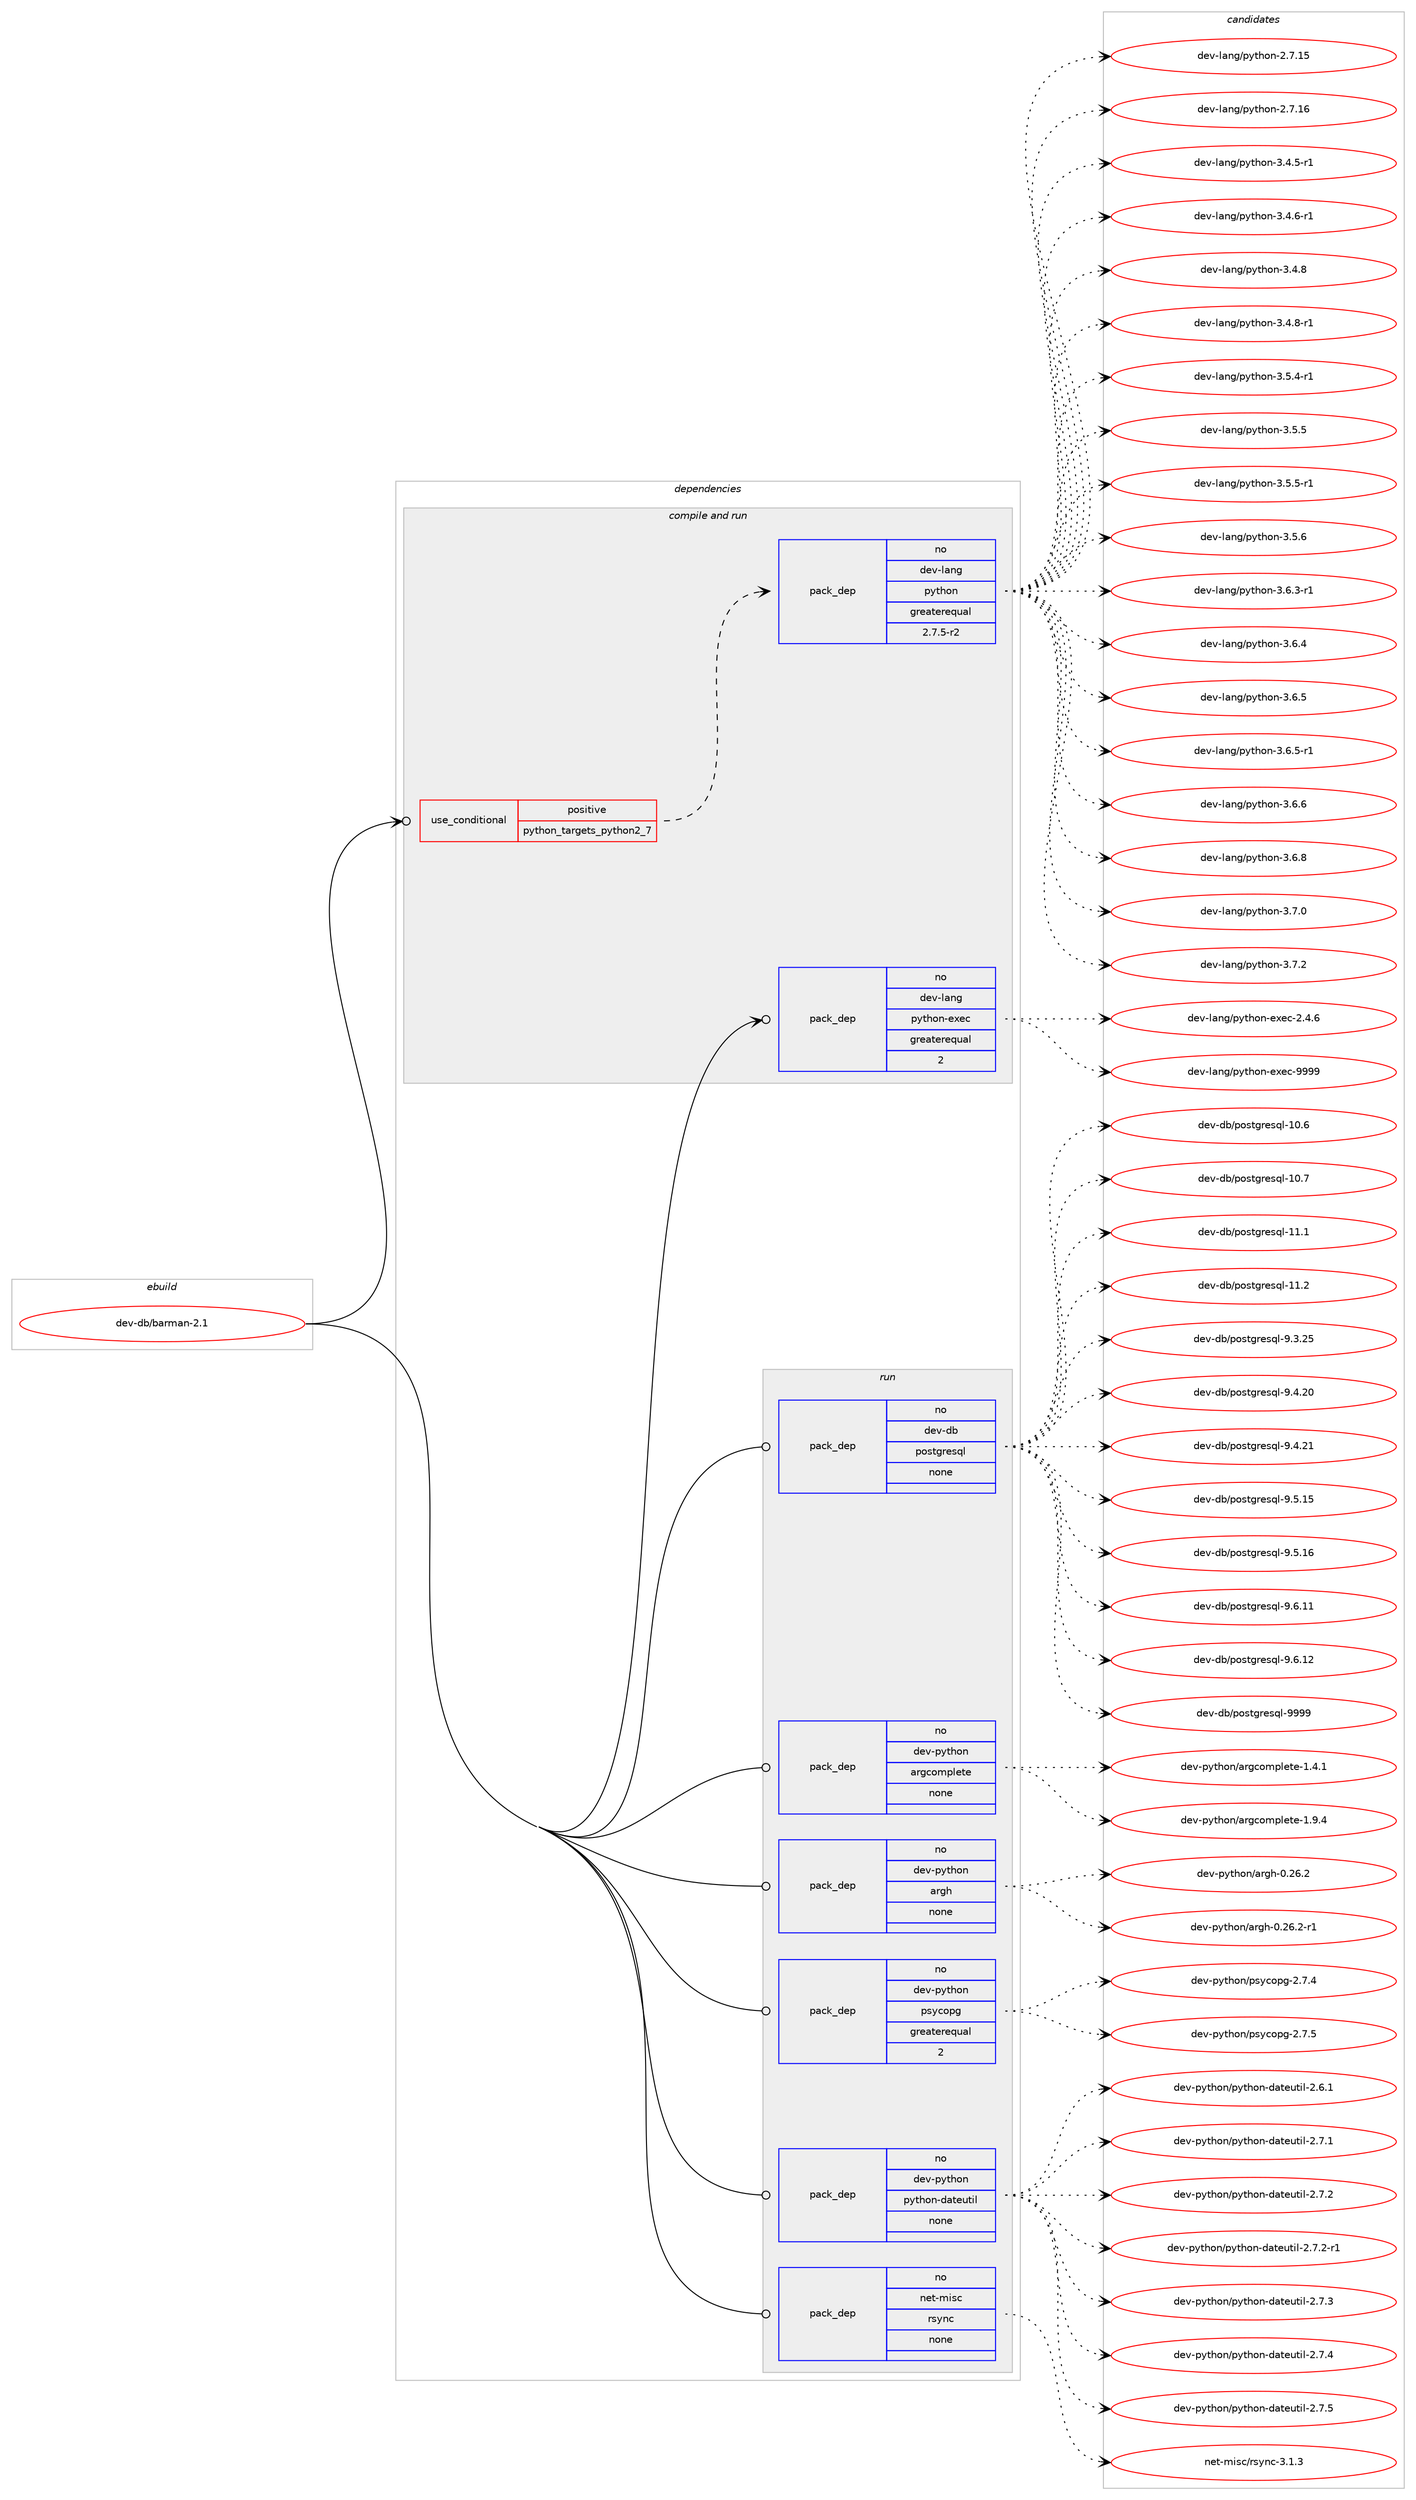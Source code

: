 digraph prolog {

# *************
# Graph options
# *************

newrank=true;
concentrate=true;
compound=true;
graph [rankdir=LR,fontname=Helvetica,fontsize=10,ranksep=1.5];#, ranksep=2.5, nodesep=0.2];
edge  [arrowhead=vee];
node  [fontname=Helvetica,fontsize=10];

# **********
# The ebuild
# **********

subgraph cluster_leftcol {
color=gray;
rank=same;
label=<<i>ebuild</i>>;
id [label="dev-db/barman-2.1", color=red, width=4, href="../dev-db/barman-2.1.svg"];
}

# ****************
# The dependencies
# ****************

subgraph cluster_midcol {
color=gray;
label=<<i>dependencies</i>>;
subgraph cluster_compile {
fillcolor="#eeeeee";
style=filled;
label=<<i>compile</i>>;
}
subgraph cluster_compileandrun {
fillcolor="#eeeeee";
style=filled;
label=<<i>compile and run</i>>;
subgraph cond356607 {
dependency1317757 [label=<<TABLE BORDER="0" CELLBORDER="1" CELLSPACING="0" CELLPADDING="4"><TR><TD ROWSPAN="3" CELLPADDING="10">use_conditional</TD></TR><TR><TD>positive</TD></TR><TR><TD>python_targets_python2_7</TD></TR></TABLE>>, shape=none, color=red];
subgraph pack940263 {
dependency1317758 [label=<<TABLE BORDER="0" CELLBORDER="1" CELLSPACING="0" CELLPADDING="4" WIDTH="220"><TR><TD ROWSPAN="6" CELLPADDING="30">pack_dep</TD></TR><TR><TD WIDTH="110">no</TD></TR><TR><TD>dev-lang</TD></TR><TR><TD>python</TD></TR><TR><TD>greaterequal</TD></TR><TR><TD>2.7.5-r2</TD></TR></TABLE>>, shape=none, color=blue];
}
dependency1317757:e -> dependency1317758:w [weight=20,style="dashed",arrowhead="vee"];
}
id:e -> dependency1317757:w [weight=20,style="solid",arrowhead="odotvee"];
subgraph pack940264 {
dependency1317759 [label=<<TABLE BORDER="0" CELLBORDER="1" CELLSPACING="0" CELLPADDING="4" WIDTH="220"><TR><TD ROWSPAN="6" CELLPADDING="30">pack_dep</TD></TR><TR><TD WIDTH="110">no</TD></TR><TR><TD>dev-lang</TD></TR><TR><TD>python-exec</TD></TR><TR><TD>greaterequal</TD></TR><TR><TD>2</TD></TR></TABLE>>, shape=none, color=blue];
}
id:e -> dependency1317759:w [weight=20,style="solid",arrowhead="odotvee"];
}
subgraph cluster_run {
fillcolor="#eeeeee";
style=filled;
label=<<i>run</i>>;
subgraph pack940265 {
dependency1317760 [label=<<TABLE BORDER="0" CELLBORDER="1" CELLSPACING="0" CELLPADDING="4" WIDTH="220"><TR><TD ROWSPAN="6" CELLPADDING="30">pack_dep</TD></TR><TR><TD WIDTH="110">no</TD></TR><TR><TD>dev-db</TD></TR><TR><TD>postgresql</TD></TR><TR><TD>none</TD></TR><TR><TD></TD></TR></TABLE>>, shape=none, color=blue];
}
id:e -> dependency1317760:w [weight=20,style="solid",arrowhead="odot"];
subgraph pack940266 {
dependency1317761 [label=<<TABLE BORDER="0" CELLBORDER="1" CELLSPACING="0" CELLPADDING="4" WIDTH="220"><TR><TD ROWSPAN="6" CELLPADDING="30">pack_dep</TD></TR><TR><TD WIDTH="110">no</TD></TR><TR><TD>dev-python</TD></TR><TR><TD>argcomplete</TD></TR><TR><TD>none</TD></TR><TR><TD></TD></TR></TABLE>>, shape=none, color=blue];
}
id:e -> dependency1317761:w [weight=20,style="solid",arrowhead="odot"];
subgraph pack940267 {
dependency1317762 [label=<<TABLE BORDER="0" CELLBORDER="1" CELLSPACING="0" CELLPADDING="4" WIDTH="220"><TR><TD ROWSPAN="6" CELLPADDING="30">pack_dep</TD></TR><TR><TD WIDTH="110">no</TD></TR><TR><TD>dev-python</TD></TR><TR><TD>argh</TD></TR><TR><TD>none</TD></TR><TR><TD></TD></TR></TABLE>>, shape=none, color=blue];
}
id:e -> dependency1317762:w [weight=20,style="solid",arrowhead="odot"];
subgraph pack940268 {
dependency1317763 [label=<<TABLE BORDER="0" CELLBORDER="1" CELLSPACING="0" CELLPADDING="4" WIDTH="220"><TR><TD ROWSPAN="6" CELLPADDING="30">pack_dep</TD></TR><TR><TD WIDTH="110">no</TD></TR><TR><TD>dev-python</TD></TR><TR><TD>psycopg</TD></TR><TR><TD>greaterequal</TD></TR><TR><TD>2</TD></TR></TABLE>>, shape=none, color=blue];
}
id:e -> dependency1317763:w [weight=20,style="solid",arrowhead="odot"];
subgraph pack940269 {
dependency1317764 [label=<<TABLE BORDER="0" CELLBORDER="1" CELLSPACING="0" CELLPADDING="4" WIDTH="220"><TR><TD ROWSPAN="6" CELLPADDING="30">pack_dep</TD></TR><TR><TD WIDTH="110">no</TD></TR><TR><TD>dev-python</TD></TR><TR><TD>python-dateutil</TD></TR><TR><TD>none</TD></TR><TR><TD></TD></TR></TABLE>>, shape=none, color=blue];
}
id:e -> dependency1317764:w [weight=20,style="solid",arrowhead="odot"];
subgraph pack940270 {
dependency1317765 [label=<<TABLE BORDER="0" CELLBORDER="1" CELLSPACING="0" CELLPADDING="4" WIDTH="220"><TR><TD ROWSPAN="6" CELLPADDING="30">pack_dep</TD></TR><TR><TD WIDTH="110">no</TD></TR><TR><TD>net-misc</TD></TR><TR><TD>rsync</TD></TR><TR><TD>none</TD></TR><TR><TD></TD></TR></TABLE>>, shape=none, color=blue];
}
id:e -> dependency1317765:w [weight=20,style="solid",arrowhead="odot"];
}
}

# **************
# The candidates
# **************

subgraph cluster_choices {
rank=same;
color=gray;
label=<<i>candidates</i>>;

subgraph choice940263 {
color=black;
nodesep=1;
choice10010111845108971101034711212111610411111045504655464953 [label="dev-lang/python-2.7.15", color=red, width=4,href="../dev-lang/python-2.7.15.svg"];
choice10010111845108971101034711212111610411111045504655464954 [label="dev-lang/python-2.7.16", color=red, width=4,href="../dev-lang/python-2.7.16.svg"];
choice1001011184510897110103471121211161041111104551465246534511449 [label="dev-lang/python-3.4.5-r1", color=red, width=4,href="../dev-lang/python-3.4.5-r1.svg"];
choice1001011184510897110103471121211161041111104551465246544511449 [label="dev-lang/python-3.4.6-r1", color=red, width=4,href="../dev-lang/python-3.4.6-r1.svg"];
choice100101118451089711010347112121116104111110455146524656 [label="dev-lang/python-3.4.8", color=red, width=4,href="../dev-lang/python-3.4.8.svg"];
choice1001011184510897110103471121211161041111104551465246564511449 [label="dev-lang/python-3.4.8-r1", color=red, width=4,href="../dev-lang/python-3.4.8-r1.svg"];
choice1001011184510897110103471121211161041111104551465346524511449 [label="dev-lang/python-3.5.4-r1", color=red, width=4,href="../dev-lang/python-3.5.4-r1.svg"];
choice100101118451089711010347112121116104111110455146534653 [label="dev-lang/python-3.5.5", color=red, width=4,href="../dev-lang/python-3.5.5.svg"];
choice1001011184510897110103471121211161041111104551465346534511449 [label="dev-lang/python-3.5.5-r1", color=red, width=4,href="../dev-lang/python-3.5.5-r1.svg"];
choice100101118451089711010347112121116104111110455146534654 [label="dev-lang/python-3.5.6", color=red, width=4,href="../dev-lang/python-3.5.6.svg"];
choice1001011184510897110103471121211161041111104551465446514511449 [label="dev-lang/python-3.6.3-r1", color=red, width=4,href="../dev-lang/python-3.6.3-r1.svg"];
choice100101118451089711010347112121116104111110455146544652 [label="dev-lang/python-3.6.4", color=red, width=4,href="../dev-lang/python-3.6.4.svg"];
choice100101118451089711010347112121116104111110455146544653 [label="dev-lang/python-3.6.5", color=red, width=4,href="../dev-lang/python-3.6.5.svg"];
choice1001011184510897110103471121211161041111104551465446534511449 [label="dev-lang/python-3.6.5-r1", color=red, width=4,href="../dev-lang/python-3.6.5-r1.svg"];
choice100101118451089711010347112121116104111110455146544654 [label="dev-lang/python-3.6.6", color=red, width=4,href="../dev-lang/python-3.6.6.svg"];
choice100101118451089711010347112121116104111110455146544656 [label="dev-lang/python-3.6.8", color=red, width=4,href="../dev-lang/python-3.6.8.svg"];
choice100101118451089711010347112121116104111110455146554648 [label="dev-lang/python-3.7.0", color=red, width=4,href="../dev-lang/python-3.7.0.svg"];
choice100101118451089711010347112121116104111110455146554650 [label="dev-lang/python-3.7.2", color=red, width=4,href="../dev-lang/python-3.7.2.svg"];
dependency1317758:e -> choice10010111845108971101034711212111610411111045504655464953:w [style=dotted,weight="100"];
dependency1317758:e -> choice10010111845108971101034711212111610411111045504655464954:w [style=dotted,weight="100"];
dependency1317758:e -> choice1001011184510897110103471121211161041111104551465246534511449:w [style=dotted,weight="100"];
dependency1317758:e -> choice1001011184510897110103471121211161041111104551465246544511449:w [style=dotted,weight="100"];
dependency1317758:e -> choice100101118451089711010347112121116104111110455146524656:w [style=dotted,weight="100"];
dependency1317758:e -> choice1001011184510897110103471121211161041111104551465246564511449:w [style=dotted,weight="100"];
dependency1317758:e -> choice1001011184510897110103471121211161041111104551465346524511449:w [style=dotted,weight="100"];
dependency1317758:e -> choice100101118451089711010347112121116104111110455146534653:w [style=dotted,weight="100"];
dependency1317758:e -> choice1001011184510897110103471121211161041111104551465346534511449:w [style=dotted,weight="100"];
dependency1317758:e -> choice100101118451089711010347112121116104111110455146534654:w [style=dotted,weight="100"];
dependency1317758:e -> choice1001011184510897110103471121211161041111104551465446514511449:w [style=dotted,weight="100"];
dependency1317758:e -> choice100101118451089711010347112121116104111110455146544652:w [style=dotted,weight="100"];
dependency1317758:e -> choice100101118451089711010347112121116104111110455146544653:w [style=dotted,weight="100"];
dependency1317758:e -> choice1001011184510897110103471121211161041111104551465446534511449:w [style=dotted,weight="100"];
dependency1317758:e -> choice100101118451089711010347112121116104111110455146544654:w [style=dotted,weight="100"];
dependency1317758:e -> choice100101118451089711010347112121116104111110455146544656:w [style=dotted,weight="100"];
dependency1317758:e -> choice100101118451089711010347112121116104111110455146554648:w [style=dotted,weight="100"];
dependency1317758:e -> choice100101118451089711010347112121116104111110455146554650:w [style=dotted,weight="100"];
}
subgraph choice940264 {
color=black;
nodesep=1;
choice1001011184510897110103471121211161041111104510112010199455046524654 [label="dev-lang/python-exec-2.4.6", color=red, width=4,href="../dev-lang/python-exec-2.4.6.svg"];
choice10010111845108971101034711212111610411111045101120101994557575757 [label="dev-lang/python-exec-9999", color=red, width=4,href="../dev-lang/python-exec-9999.svg"];
dependency1317759:e -> choice1001011184510897110103471121211161041111104510112010199455046524654:w [style=dotted,weight="100"];
dependency1317759:e -> choice10010111845108971101034711212111610411111045101120101994557575757:w [style=dotted,weight="100"];
}
subgraph choice940265 {
color=black;
nodesep=1;
choice1001011184510098471121111151161031141011151131084549484654 [label="dev-db/postgresql-10.6", color=red, width=4,href="../dev-db/postgresql-10.6.svg"];
choice1001011184510098471121111151161031141011151131084549484655 [label="dev-db/postgresql-10.7", color=red, width=4,href="../dev-db/postgresql-10.7.svg"];
choice1001011184510098471121111151161031141011151131084549494649 [label="dev-db/postgresql-11.1", color=red, width=4,href="../dev-db/postgresql-11.1.svg"];
choice1001011184510098471121111151161031141011151131084549494650 [label="dev-db/postgresql-11.2", color=red, width=4,href="../dev-db/postgresql-11.2.svg"];
choice10010111845100984711211111511610311410111511310845574651465053 [label="dev-db/postgresql-9.3.25", color=red, width=4,href="../dev-db/postgresql-9.3.25.svg"];
choice10010111845100984711211111511610311410111511310845574652465048 [label="dev-db/postgresql-9.4.20", color=red, width=4,href="../dev-db/postgresql-9.4.20.svg"];
choice10010111845100984711211111511610311410111511310845574652465049 [label="dev-db/postgresql-9.4.21", color=red, width=4,href="../dev-db/postgresql-9.4.21.svg"];
choice10010111845100984711211111511610311410111511310845574653464953 [label="dev-db/postgresql-9.5.15", color=red, width=4,href="../dev-db/postgresql-9.5.15.svg"];
choice10010111845100984711211111511610311410111511310845574653464954 [label="dev-db/postgresql-9.5.16", color=red, width=4,href="../dev-db/postgresql-9.5.16.svg"];
choice10010111845100984711211111511610311410111511310845574654464949 [label="dev-db/postgresql-9.6.11", color=red, width=4,href="../dev-db/postgresql-9.6.11.svg"];
choice10010111845100984711211111511610311410111511310845574654464950 [label="dev-db/postgresql-9.6.12", color=red, width=4,href="../dev-db/postgresql-9.6.12.svg"];
choice1001011184510098471121111151161031141011151131084557575757 [label="dev-db/postgresql-9999", color=red, width=4,href="../dev-db/postgresql-9999.svg"];
dependency1317760:e -> choice1001011184510098471121111151161031141011151131084549484654:w [style=dotted,weight="100"];
dependency1317760:e -> choice1001011184510098471121111151161031141011151131084549484655:w [style=dotted,weight="100"];
dependency1317760:e -> choice1001011184510098471121111151161031141011151131084549494649:w [style=dotted,weight="100"];
dependency1317760:e -> choice1001011184510098471121111151161031141011151131084549494650:w [style=dotted,weight="100"];
dependency1317760:e -> choice10010111845100984711211111511610311410111511310845574651465053:w [style=dotted,weight="100"];
dependency1317760:e -> choice10010111845100984711211111511610311410111511310845574652465048:w [style=dotted,weight="100"];
dependency1317760:e -> choice10010111845100984711211111511610311410111511310845574652465049:w [style=dotted,weight="100"];
dependency1317760:e -> choice10010111845100984711211111511610311410111511310845574653464953:w [style=dotted,weight="100"];
dependency1317760:e -> choice10010111845100984711211111511610311410111511310845574653464954:w [style=dotted,weight="100"];
dependency1317760:e -> choice10010111845100984711211111511610311410111511310845574654464949:w [style=dotted,weight="100"];
dependency1317760:e -> choice10010111845100984711211111511610311410111511310845574654464950:w [style=dotted,weight="100"];
dependency1317760:e -> choice1001011184510098471121111151161031141011151131084557575757:w [style=dotted,weight="100"];
}
subgraph choice940266 {
color=black;
nodesep=1;
choice10010111845112121116104111110479711410399111109112108101116101454946524649 [label="dev-python/argcomplete-1.4.1", color=red, width=4,href="../dev-python/argcomplete-1.4.1.svg"];
choice10010111845112121116104111110479711410399111109112108101116101454946574652 [label="dev-python/argcomplete-1.9.4", color=red, width=4,href="../dev-python/argcomplete-1.9.4.svg"];
dependency1317761:e -> choice10010111845112121116104111110479711410399111109112108101116101454946524649:w [style=dotted,weight="100"];
dependency1317761:e -> choice10010111845112121116104111110479711410399111109112108101116101454946574652:w [style=dotted,weight="100"];
}
subgraph choice940267 {
color=black;
nodesep=1;
choice10010111845112121116104111110479711410310445484650544650 [label="dev-python/argh-0.26.2", color=red, width=4,href="../dev-python/argh-0.26.2.svg"];
choice100101118451121211161041111104797114103104454846505446504511449 [label="dev-python/argh-0.26.2-r1", color=red, width=4,href="../dev-python/argh-0.26.2-r1.svg"];
dependency1317762:e -> choice10010111845112121116104111110479711410310445484650544650:w [style=dotted,weight="100"];
dependency1317762:e -> choice100101118451121211161041111104797114103104454846505446504511449:w [style=dotted,weight="100"];
}
subgraph choice940268 {
color=black;
nodesep=1;
choice100101118451121211161041111104711211512199111112103455046554652 [label="dev-python/psycopg-2.7.4", color=red, width=4,href="../dev-python/psycopg-2.7.4.svg"];
choice100101118451121211161041111104711211512199111112103455046554653 [label="dev-python/psycopg-2.7.5", color=red, width=4,href="../dev-python/psycopg-2.7.5.svg"];
dependency1317763:e -> choice100101118451121211161041111104711211512199111112103455046554652:w [style=dotted,weight="100"];
dependency1317763:e -> choice100101118451121211161041111104711211512199111112103455046554653:w [style=dotted,weight="100"];
}
subgraph choice940269 {
color=black;
nodesep=1;
choice10010111845112121116104111110471121211161041111104510097116101117116105108455046544649 [label="dev-python/python-dateutil-2.6.1", color=red, width=4,href="../dev-python/python-dateutil-2.6.1.svg"];
choice10010111845112121116104111110471121211161041111104510097116101117116105108455046554649 [label="dev-python/python-dateutil-2.7.1", color=red, width=4,href="../dev-python/python-dateutil-2.7.1.svg"];
choice10010111845112121116104111110471121211161041111104510097116101117116105108455046554650 [label="dev-python/python-dateutil-2.7.2", color=red, width=4,href="../dev-python/python-dateutil-2.7.2.svg"];
choice100101118451121211161041111104711212111610411111045100971161011171161051084550465546504511449 [label="dev-python/python-dateutil-2.7.2-r1", color=red, width=4,href="../dev-python/python-dateutil-2.7.2-r1.svg"];
choice10010111845112121116104111110471121211161041111104510097116101117116105108455046554651 [label="dev-python/python-dateutil-2.7.3", color=red, width=4,href="../dev-python/python-dateutil-2.7.3.svg"];
choice10010111845112121116104111110471121211161041111104510097116101117116105108455046554652 [label="dev-python/python-dateutil-2.7.4", color=red, width=4,href="../dev-python/python-dateutil-2.7.4.svg"];
choice10010111845112121116104111110471121211161041111104510097116101117116105108455046554653 [label="dev-python/python-dateutil-2.7.5", color=red, width=4,href="../dev-python/python-dateutil-2.7.5.svg"];
dependency1317764:e -> choice10010111845112121116104111110471121211161041111104510097116101117116105108455046544649:w [style=dotted,weight="100"];
dependency1317764:e -> choice10010111845112121116104111110471121211161041111104510097116101117116105108455046554649:w [style=dotted,weight="100"];
dependency1317764:e -> choice10010111845112121116104111110471121211161041111104510097116101117116105108455046554650:w [style=dotted,weight="100"];
dependency1317764:e -> choice100101118451121211161041111104711212111610411111045100971161011171161051084550465546504511449:w [style=dotted,weight="100"];
dependency1317764:e -> choice10010111845112121116104111110471121211161041111104510097116101117116105108455046554651:w [style=dotted,weight="100"];
dependency1317764:e -> choice10010111845112121116104111110471121211161041111104510097116101117116105108455046554652:w [style=dotted,weight="100"];
dependency1317764:e -> choice10010111845112121116104111110471121211161041111104510097116101117116105108455046554653:w [style=dotted,weight="100"];
}
subgraph choice940270 {
color=black;
nodesep=1;
choice11010111645109105115994711411512111099455146494651 [label="net-misc/rsync-3.1.3", color=red, width=4,href="../net-misc/rsync-3.1.3.svg"];
dependency1317765:e -> choice11010111645109105115994711411512111099455146494651:w [style=dotted,weight="100"];
}
}

}
